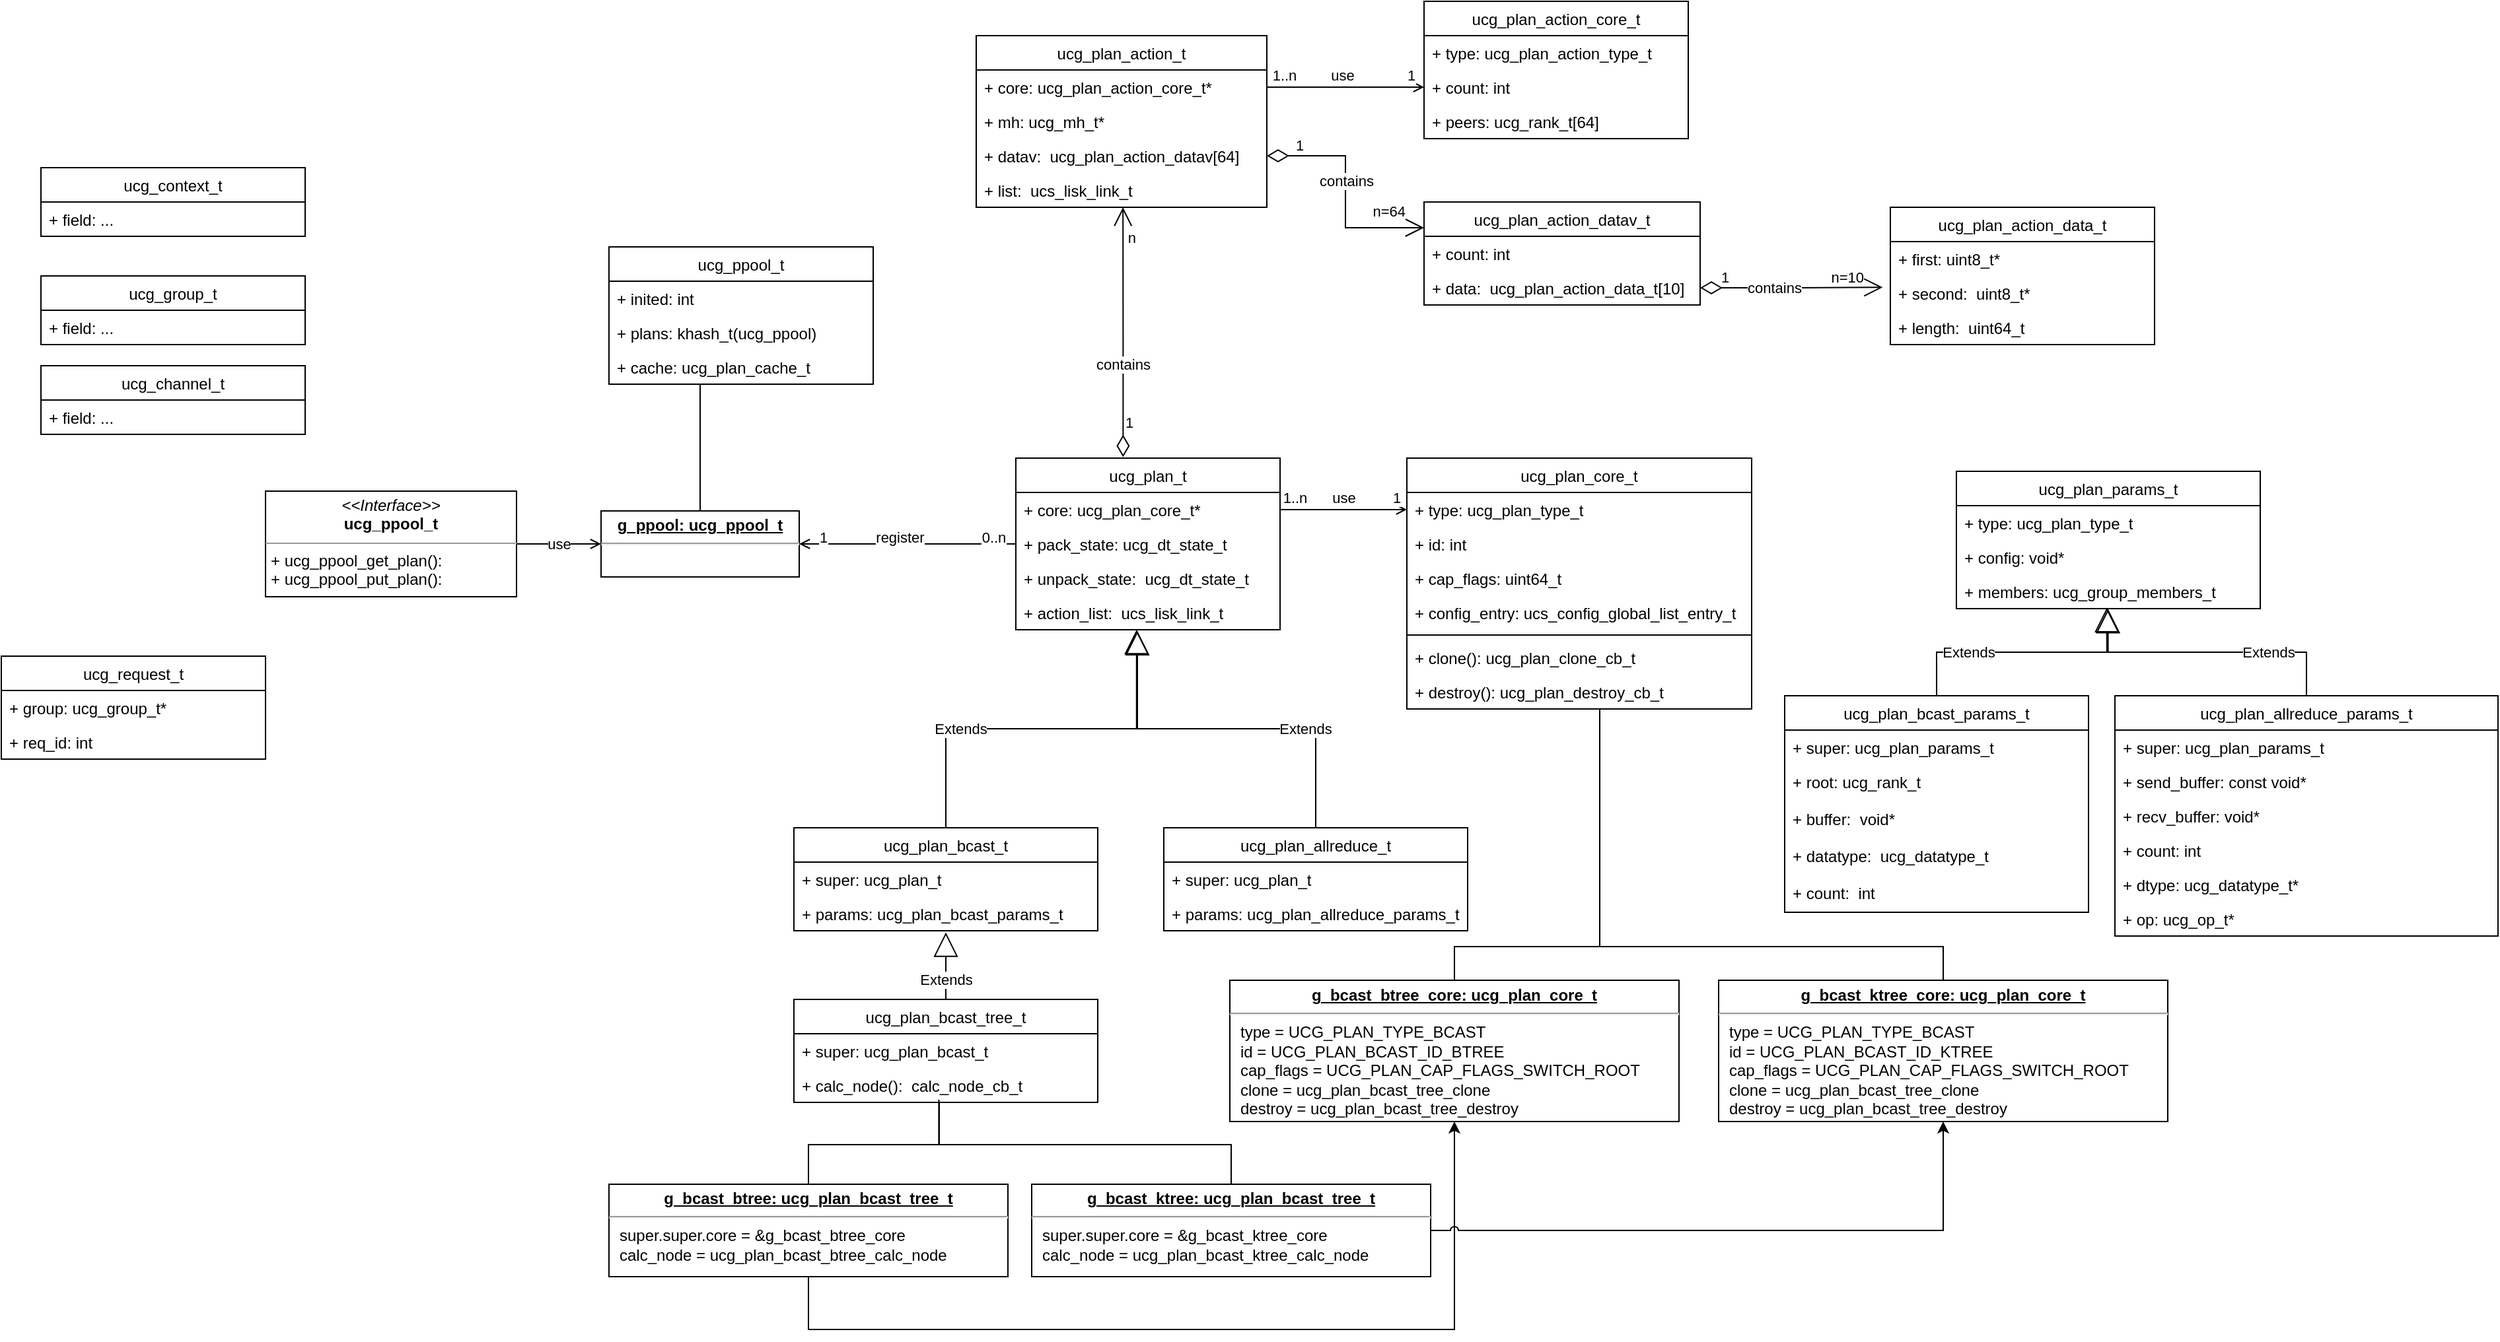 <mxfile version="12.2.4" pages="1"><diagram id="C5RBs43oDa-KdzZeNtuy" name="UML Class"><mxGraphModel dx="1931" dy="765" grid="1" gridSize="10" guides="1" tooltips="1" connect="1" arrows="1" fold="1" page="1" pageScale="1" pageWidth="827" pageHeight="1169" math="0" shadow="0"><root><mxCell id="WIyWlLk6GJQsqaUBKTNV-0"/><mxCell id="WIyWlLk6GJQsqaUBKTNV-1" parent="WIyWlLk6GJQsqaUBKTNV-0"/><mxCell id="Vwk1Hd8nWkQz0ejxgRe8-0" value="ucg_plan_action_core_t" style="swimlane;fontStyle=0;childLayout=stackLayout;horizontal=1;startSize=26;fillColor=none;horizontalStack=0;resizeParent=1;resizeParentMax=0;resizeLast=0;collapsible=1;marginBottom=0;" parent="WIyWlLk6GJQsqaUBKTNV-1" vertex="1"><mxGeometry x="427" y="14" width="200" height="104" as="geometry"/></mxCell><mxCell id="Vwk1Hd8nWkQz0ejxgRe8-1" value="+ type: ucg_plan_action_type_t" style="text;strokeColor=none;fillColor=none;align=left;verticalAlign=top;spacingLeft=4;spacingRight=4;overflow=hidden;rotatable=0;points=[[0,0.5],[1,0.5]];portConstraint=eastwest;" parent="Vwk1Hd8nWkQz0ejxgRe8-0" vertex="1"><mxGeometry y="26" width="200" height="26" as="geometry"/></mxCell><mxCell id="Vwk1Hd8nWkQz0ejxgRe8-2" value="+ count: int" style="text;strokeColor=none;fillColor=none;align=left;verticalAlign=top;spacingLeft=4;spacingRight=4;overflow=hidden;rotatable=0;points=[[0,0.5],[1,0.5]];portConstraint=eastwest;" parent="Vwk1Hd8nWkQz0ejxgRe8-0" vertex="1"><mxGeometry y="52" width="200" height="26" as="geometry"/></mxCell><mxCell id="Vwk1Hd8nWkQz0ejxgRe8-112" value="+ peers: ucg_rank_t[64]" style="text;strokeColor=none;fillColor=none;align=left;verticalAlign=top;spacingLeft=4;spacingRight=4;overflow=hidden;rotatable=0;points=[[0,0.5],[1,0.5]];portConstraint=eastwest;" parent="Vwk1Hd8nWkQz0ejxgRe8-0" vertex="1"><mxGeometry y="78" width="200" height="26" as="geometry"/></mxCell><mxCell id="Vwk1Hd8nWkQz0ejxgRe8-4" value="ucg_plan_action_t" style="swimlane;fontStyle=0;childLayout=stackLayout;horizontal=1;startSize=26;fillColor=none;horizontalStack=0;resizeParent=1;resizeParentMax=0;resizeLast=0;collapsible=1;marginBottom=0;" parent="WIyWlLk6GJQsqaUBKTNV-1" vertex="1"><mxGeometry x="88" y="40" width="220" height="130" as="geometry"><mxRectangle x="80" y="806" width="120" height="26" as="alternateBounds"/></mxGeometry></mxCell><mxCell id="Vwk1Hd8nWkQz0ejxgRe8-5" value="+ core: ucg_plan_action_core_t*" style="text;strokeColor=none;fillColor=none;align=left;verticalAlign=top;spacingLeft=4;spacingRight=4;overflow=hidden;rotatable=0;points=[[0,0.5],[1,0.5]];portConstraint=eastwest;" parent="Vwk1Hd8nWkQz0ejxgRe8-4" vertex="1"><mxGeometry y="26" width="220" height="26" as="geometry"/></mxCell><mxCell id="Vwk1Hd8nWkQz0ejxgRe8-6" value="+ mh: ucg_mh_t*" style="text;strokeColor=none;fillColor=none;align=left;verticalAlign=top;spacingLeft=4;spacingRight=4;overflow=hidden;rotatable=0;points=[[0,0.5],[1,0.5]];portConstraint=eastwest;" parent="Vwk1Hd8nWkQz0ejxgRe8-4" vertex="1"><mxGeometry y="52" width="220" height="26" as="geometry"/></mxCell><object label="+ datav:  ucg_plan_action_datav[64]" ucg_plan_action_datav="1234" id="Vwk1Hd8nWkQz0ejxgRe8-16"><mxCell style="text;strokeColor=none;fillColor=none;align=left;verticalAlign=top;spacingLeft=4;spacingRight=4;overflow=hidden;rotatable=0;points=[[0,0.5],[1,0.5]];portConstraint=eastwest;" parent="Vwk1Hd8nWkQz0ejxgRe8-4" vertex="1"><mxGeometry y="78" width="220" height="26" as="geometry"/></mxCell></object><mxCell id="Vwk1Hd8nWkQz0ejxgRe8-17" value="+ list:  ucs_lisk_link_t" style="text;strokeColor=none;fillColor=none;align=left;verticalAlign=top;spacingLeft=4;spacingRight=4;overflow=hidden;rotatable=0;points=[[0,0.5],[1,0.5]];portConstraint=eastwest;" parent="Vwk1Hd8nWkQz0ejxgRe8-4" vertex="1"><mxGeometry y="104" width="220" height="26" as="geometry"/></mxCell><mxCell id="Vwk1Hd8nWkQz0ejxgRe8-192" value="" style="edgeStyle=orthogonalEdgeStyle;rounded=0;jumpStyle=arc;orthogonalLoop=1;jettySize=auto;html=1;endArrow=open;endFill=0;strokeColor=#000000;" parent="WIyWlLk6GJQsqaUBKTNV-1" source="Vwk1Hd8nWkQz0ejxgRe8-18" target="Vwk1Hd8nWkQz0ejxgRe8-191" edge="1"><mxGeometry relative="1" as="geometry"/></mxCell><mxCell id="Vwk1Hd8nWkQz0ejxgRe8-193" value="0..n" style="edgeLabel;html=1;align=center;verticalAlign=middle;resizable=0;points=[];" parent="Vwk1Hd8nWkQz0ejxgRe8-192" vertex="1" connectable="0"><mxGeometry x="-0.737" y="2" relative="1" as="geometry"><mxPoint x="4.5" y="-7" as="offset"/></mxGeometry></mxCell><mxCell id="Vwk1Hd8nWkQz0ejxgRe8-194" value="register" style="edgeLabel;align=center;verticalAlign=middle;resizable=0;points=[];html=1;" parent="Vwk1Hd8nWkQz0ejxgRe8-192" vertex="1" connectable="0"><mxGeometry x="0.171" relative="1" as="geometry"><mxPoint x="8" y="-5" as="offset"/></mxGeometry></mxCell><mxCell id="Vwk1Hd8nWkQz0ejxgRe8-195" value="1" style="edgeLabel;html=1;align=center;verticalAlign=middle;resizable=0;points=[];" parent="Vwk1Hd8nWkQz0ejxgRe8-192" vertex="1" connectable="0"><mxGeometry x="0.786" relative="1" as="geometry"><mxPoint y="-5" as="offset"/></mxGeometry></mxCell><mxCell id="Vwk1Hd8nWkQz0ejxgRe8-18" value="ucg_plan_t" style="swimlane;fontStyle=0;childLayout=stackLayout;horizontal=1;startSize=26;fillColor=none;horizontalStack=0;resizeParent=1;resizeParentMax=0;resizeLast=0;collapsible=1;marginBottom=0;" parent="WIyWlLk6GJQsqaUBKTNV-1" vertex="1"><mxGeometry x="118" y="360" width="200" height="130" as="geometry"><mxRectangle x="118" y="360" width="80" height="26" as="alternateBounds"/></mxGeometry></mxCell><mxCell id="Vwk1Hd8nWkQz0ejxgRe8-19" value="+ core: ucg_plan_core_t*" style="text;strokeColor=none;fillColor=none;align=left;verticalAlign=top;spacingLeft=4;spacingRight=4;overflow=hidden;rotatable=0;points=[[0,0.5],[1,0.5]];portConstraint=eastwest;" parent="Vwk1Hd8nWkQz0ejxgRe8-18" vertex="1"><mxGeometry y="26" width="200" height="26" as="geometry"/></mxCell><mxCell id="Vwk1Hd8nWkQz0ejxgRe8-20" value="+ pack_state: ucg_dt_state_t" style="text;strokeColor=none;fillColor=none;align=left;verticalAlign=top;spacingLeft=4;spacingRight=4;overflow=hidden;rotatable=0;points=[[0,0.5],[1,0.5]];portConstraint=eastwest;" parent="Vwk1Hd8nWkQz0ejxgRe8-18" vertex="1"><mxGeometry y="52" width="200" height="26" as="geometry"/></mxCell><mxCell id="Vwk1Hd8nWkQz0ejxgRe8-21" value="+ unpack_state:  ucg_dt_state_t" style="text;strokeColor=none;fillColor=none;align=left;verticalAlign=top;spacingLeft=4;spacingRight=4;overflow=hidden;rotatable=0;points=[[0,0.5],[1,0.5]];portConstraint=eastwest;" parent="Vwk1Hd8nWkQz0ejxgRe8-18" vertex="1"><mxGeometry y="78" width="200" height="26" as="geometry"/></mxCell><mxCell id="Vwk1Hd8nWkQz0ejxgRe8-22" value="+ action_list:  ucs_lisk_link_t" style="text;strokeColor=none;fillColor=none;align=left;verticalAlign=top;spacingLeft=4;spacingRight=4;overflow=hidden;rotatable=0;points=[[0,0.5],[1,0.5]];portConstraint=eastwest;" parent="Vwk1Hd8nWkQz0ejxgRe8-18" vertex="1"><mxGeometry y="104" width="200" height="26" as="geometry"/></mxCell><mxCell id="Vwk1Hd8nWkQz0ejxgRe8-37" value="ucg_plan_bcast_t" style="swimlane;fontStyle=0;childLayout=stackLayout;horizontal=1;startSize=26;fillColor=none;horizontalStack=0;resizeParent=1;resizeParentMax=0;resizeLast=0;collapsible=1;marginBottom=0;" parent="WIyWlLk6GJQsqaUBKTNV-1" vertex="1"><mxGeometry x="-50" y="640" width="230" height="78" as="geometry"/></mxCell><mxCell id="Vwk1Hd8nWkQz0ejxgRe8-38" value="+ super: ucg_plan_t" style="text;strokeColor=none;fillColor=none;align=left;verticalAlign=top;spacingLeft=4;spacingRight=4;overflow=hidden;rotatable=0;points=[[0,0.5],[1,0.5]];portConstraint=eastwest;" parent="Vwk1Hd8nWkQz0ejxgRe8-37" vertex="1"><mxGeometry y="26" width="230" height="26" as="geometry"/></mxCell><mxCell id="Vwk1Hd8nWkQz0ejxgRe8-39" value="+ params: ucg_plan_bcast_params_t" style="text;strokeColor=none;fillColor=none;align=left;verticalAlign=top;spacingLeft=4;spacingRight=4;overflow=hidden;rotatable=0;points=[[0,0.5],[1,0.5]];portConstraint=eastwest;" parent="Vwk1Hd8nWkQz0ejxgRe8-37" vertex="1"><mxGeometry y="52" width="230" height="26" as="geometry"/></mxCell><mxCell id="Vwk1Hd8nWkQz0ejxgRe8-42" value="ucg_plan_allreduce_t" style="swimlane;fontStyle=0;childLayout=stackLayout;horizontal=1;startSize=26;fillColor=none;horizontalStack=0;resizeParent=1;resizeParentMax=0;resizeLast=0;collapsible=1;marginBottom=0;" parent="WIyWlLk6GJQsqaUBKTNV-1" vertex="1"><mxGeometry x="230" y="640" width="230" height="78" as="geometry"><mxRectangle x="384" y="212" width="140" height="26" as="alternateBounds"/></mxGeometry></mxCell><mxCell id="Vwk1Hd8nWkQz0ejxgRe8-43" value="+ super: ucg_plan_t" style="text;strokeColor=none;fillColor=none;align=left;verticalAlign=top;spacingLeft=4;spacingRight=4;overflow=hidden;rotatable=0;points=[[0,0.5],[1,0.5]];portConstraint=eastwest;" parent="Vwk1Hd8nWkQz0ejxgRe8-42" vertex="1"><mxGeometry y="26" width="230" height="26" as="geometry"/></mxCell><mxCell id="Vwk1Hd8nWkQz0ejxgRe8-44" value="+ params: ucg_plan_allreduce_params_t" style="text;strokeColor=none;fillColor=none;align=left;verticalAlign=top;spacingLeft=4;spacingRight=4;overflow=hidden;rotatable=0;points=[[0,0.5],[1,0.5]];portConstraint=eastwest;" parent="Vwk1Hd8nWkQz0ejxgRe8-42" vertex="1"><mxGeometry y="52" width="230" height="26" as="geometry"/></mxCell><mxCell id="Vwk1Hd8nWkQz0ejxgRe8-47" value="ucg_plan_bcast_tree_t" style="swimlane;fontStyle=0;childLayout=stackLayout;horizontal=1;startSize=26;fillColor=none;horizontalStack=0;resizeParent=1;resizeParentMax=0;resizeLast=0;collapsible=1;marginBottom=0;" parent="WIyWlLk6GJQsqaUBKTNV-1" vertex="1"><mxGeometry x="-50" y="770" width="230" height="78" as="geometry"/></mxCell><mxCell id="Vwk1Hd8nWkQz0ejxgRe8-48" value="+ super: ucg_plan_bcast_t" style="text;strokeColor=none;fillColor=none;align=left;verticalAlign=top;spacingLeft=4;spacingRight=4;overflow=hidden;rotatable=0;points=[[0,0.5],[1,0.5]];portConstraint=eastwest;" parent="Vwk1Hd8nWkQz0ejxgRe8-47" vertex="1"><mxGeometry y="26" width="230" height="26" as="geometry"/></mxCell><mxCell id="Vwk1Hd8nWkQz0ejxgRe8-49" value="+ calc_node():  calc_node_cb_t" style="text;strokeColor=none;fillColor=none;align=left;verticalAlign=top;spacingLeft=4;spacingRight=4;overflow=hidden;rotatable=0;points=[[0,0.5],[1,0.5]];portConstraint=eastwest;" parent="Vwk1Hd8nWkQz0ejxgRe8-47" vertex="1"><mxGeometry y="52" width="230" height="26" as="geometry"/></mxCell><mxCell id="Vwk1Hd8nWkQz0ejxgRe8-50" value="ucg_plan_bcast_params_t" style="swimlane;fontStyle=0;childLayout=stackLayout;horizontal=1;startSize=26;fillColor=none;horizontalStack=0;resizeParent=1;resizeParentMax=0;resizeLast=0;collapsible=1;marginBottom=0;" parent="WIyWlLk6GJQsqaUBKTNV-1" vertex="1"><mxGeometry x="700" y="540" width="230" height="164" as="geometry"/></mxCell><mxCell id="Vwk1Hd8nWkQz0ejxgRe8-51" value="+ super: ucg_plan_params_t" style="text;strokeColor=none;fillColor=none;align=left;verticalAlign=top;spacingLeft=4;spacingRight=4;overflow=hidden;rotatable=0;points=[[0,0.5],[1,0.5]];portConstraint=eastwest;" parent="Vwk1Hd8nWkQz0ejxgRe8-50" vertex="1"><mxGeometry y="26" width="230" height="26" as="geometry"/></mxCell><mxCell id="Vwk1Hd8nWkQz0ejxgRe8-179" value="+ root: ucg_rank_t  " style="text;strokeColor=none;fillColor=none;align=left;verticalAlign=top;spacingLeft=4;spacingRight=4;overflow=hidden;rotatable=0;points=[[0,0.5],[1,0.5]];portConstraint=eastwest;" parent="Vwk1Hd8nWkQz0ejxgRe8-50" vertex="1"><mxGeometry y="52" width="230" height="28" as="geometry"/></mxCell><mxCell id="Vwk1Hd8nWkQz0ejxgRe8-180" value="+ buffer:  void*" style="text;strokeColor=none;fillColor=none;align=left;verticalAlign=top;spacingLeft=4;spacingRight=4;overflow=hidden;rotatable=0;points=[[0,0.5],[1,0.5]];portConstraint=eastwest;" parent="Vwk1Hd8nWkQz0ejxgRe8-50" vertex="1"><mxGeometry y="80" width="230" height="28" as="geometry"/></mxCell><mxCell id="Vwk1Hd8nWkQz0ejxgRe8-52" value="+ datatype:  ucg_datatype_t" style="text;strokeColor=none;fillColor=none;align=left;verticalAlign=top;spacingLeft=4;spacingRight=4;overflow=hidden;rotatable=0;points=[[0,0.5],[1,0.5]];portConstraint=eastwest;" parent="Vwk1Hd8nWkQz0ejxgRe8-50" vertex="1"><mxGeometry y="108" width="230" height="28" as="geometry"/></mxCell><mxCell id="Vwk1Hd8nWkQz0ejxgRe8-181" value="+ count:  int" style="text;strokeColor=none;fillColor=none;align=left;verticalAlign=top;spacingLeft=4;spacingRight=4;overflow=hidden;rotatable=0;points=[[0,0.5],[1,0.5]];portConstraint=eastwest;" parent="Vwk1Hd8nWkQz0ejxgRe8-50" vertex="1"><mxGeometry y="136" width="230" height="28" as="geometry"/></mxCell><mxCell id="Vwk1Hd8nWkQz0ejxgRe8-54" value="ucg_plan_allreduce_params_t" style="swimlane;fontStyle=0;childLayout=stackLayout;horizontal=1;startSize=26;fillColor=none;horizontalStack=0;resizeParent=1;resizeParentMax=0;resizeLast=0;collapsible=1;marginBottom=0;" parent="WIyWlLk6GJQsqaUBKTNV-1" vertex="1"><mxGeometry x="950" y="540" width="290" height="182" as="geometry"/></mxCell><mxCell id="Vwk1Hd8nWkQz0ejxgRe8-55" value="+ super: ucg_plan_params_t" style="text;strokeColor=none;fillColor=none;align=left;verticalAlign=top;spacingLeft=4;spacingRight=4;overflow=hidden;rotatable=0;points=[[0,0.5],[1,0.5]];portConstraint=eastwest;" parent="Vwk1Hd8nWkQz0ejxgRe8-54" vertex="1"><mxGeometry y="26" width="290" height="26" as="geometry"/></mxCell><mxCell id="Vwk1Hd8nWkQz0ejxgRe8-56" value="+ send_buffer: const void*" style="text;strokeColor=none;fillColor=none;align=left;verticalAlign=top;spacingLeft=4;spacingRight=4;overflow=hidden;rotatable=0;points=[[0,0.5],[1,0.5]];portConstraint=eastwest;" parent="Vwk1Hd8nWkQz0ejxgRe8-54" vertex="1"><mxGeometry y="52" width="290" height="26" as="geometry"/></mxCell><mxCell id="Vwk1Hd8nWkQz0ejxgRe8-182" value="+ recv_buffer: void*" style="text;strokeColor=none;fillColor=none;align=left;verticalAlign=top;spacingLeft=4;spacingRight=4;overflow=hidden;rotatable=0;points=[[0,0.5],[1,0.5]];portConstraint=eastwest;" parent="Vwk1Hd8nWkQz0ejxgRe8-54" vertex="1"><mxGeometry y="78" width="290" height="26" as="geometry"/></mxCell><mxCell id="Vwk1Hd8nWkQz0ejxgRe8-183" value="+ count: int" style="text;strokeColor=none;fillColor=none;align=left;verticalAlign=top;spacingLeft=4;spacingRight=4;overflow=hidden;rotatable=0;points=[[0,0.5],[1,0.5]];portConstraint=eastwest;" parent="Vwk1Hd8nWkQz0ejxgRe8-54" vertex="1"><mxGeometry y="104" width="290" height="26" as="geometry"/></mxCell><mxCell id="Vwk1Hd8nWkQz0ejxgRe8-184" value="+ dtype: ucg_datatype_t*" style="text;strokeColor=none;fillColor=none;align=left;verticalAlign=top;spacingLeft=4;spacingRight=4;overflow=hidden;rotatable=0;points=[[0,0.5],[1,0.5]];portConstraint=eastwest;" parent="Vwk1Hd8nWkQz0ejxgRe8-54" vertex="1"><mxGeometry y="130" width="290" height="26" as="geometry"/></mxCell><mxCell id="Vwk1Hd8nWkQz0ejxgRe8-185" value="+ op: ucg_op_t*" style="text;strokeColor=none;fillColor=none;align=left;verticalAlign=top;spacingLeft=4;spacingRight=4;overflow=hidden;rotatable=0;points=[[0,0.5],[1,0.5]];portConstraint=eastwest;" parent="Vwk1Hd8nWkQz0ejxgRe8-54" vertex="1"><mxGeometry y="156" width="290" height="26" as="geometry"/></mxCell><mxCell id="Vwk1Hd8nWkQz0ejxgRe8-57" value="ucg_plan_params_t" style="swimlane;fontStyle=0;childLayout=stackLayout;horizontal=1;startSize=26;fillColor=none;horizontalStack=0;resizeParent=1;resizeParentMax=0;resizeLast=0;collapsible=1;marginBottom=0;" parent="WIyWlLk6GJQsqaUBKTNV-1" vertex="1"><mxGeometry x="830" y="370" width="230" height="104" as="geometry"><mxRectangle x="840" y="470" width="140" height="26" as="alternateBounds"/></mxGeometry></mxCell><mxCell id="Vwk1Hd8nWkQz0ejxgRe8-58" value="+ type: ucg_plan_type_t" style="text;strokeColor=none;fillColor=none;align=left;verticalAlign=top;spacingLeft=4;spacingRight=4;overflow=hidden;rotatable=0;points=[[0,0.5],[1,0.5]];portConstraint=eastwest;" parent="Vwk1Hd8nWkQz0ejxgRe8-57" vertex="1"><mxGeometry y="26" width="230" height="26" as="geometry"/></mxCell><mxCell id="Vwk1Hd8nWkQz0ejxgRe8-59" value="+ config: void*" style="text;strokeColor=none;fillColor=none;align=left;verticalAlign=top;spacingLeft=4;spacingRight=4;overflow=hidden;rotatable=0;points=[[0,0.5],[1,0.5]];portConstraint=eastwest;" parent="Vwk1Hd8nWkQz0ejxgRe8-57" vertex="1"><mxGeometry y="52" width="230" height="26" as="geometry"/></mxCell><mxCell id="Vwk1Hd8nWkQz0ejxgRe8-60" value="+ members: ucg_group_members_t" style="text;strokeColor=none;fillColor=none;align=left;verticalAlign=top;spacingLeft=4;spacingRight=4;overflow=hidden;rotatable=0;points=[[0,0.5],[1,0.5]];portConstraint=eastwest;" parent="Vwk1Hd8nWkQz0ejxgRe8-57" vertex="1"><mxGeometry y="78" width="230" height="26" as="geometry"/></mxCell><mxCell id="Vwk1Hd8nWkQz0ejxgRe8-72" value="ucg_plan_core_t" style="swimlane;fontStyle=0;align=center;verticalAlign=top;childLayout=stackLayout;horizontal=1;startSize=26;horizontalStack=0;resizeParent=1;resizeParentMax=0;resizeLast=0;collapsible=1;marginBottom=0;" parent="WIyWlLk6GJQsqaUBKTNV-1" vertex="1"><mxGeometry x="414" y="360" width="261" height="190" as="geometry"/></mxCell><mxCell id="Vwk1Hd8nWkQz0ejxgRe8-73" value="+ type: ucg_plan_type_t " style="text;strokeColor=none;fillColor=none;align=left;verticalAlign=top;spacingLeft=4;spacingRight=4;overflow=hidden;rotatable=0;points=[[0,0.5],[1,0.5]];portConstraint=eastwest;" parent="Vwk1Hd8nWkQz0ejxgRe8-72" vertex="1"><mxGeometry y="26" width="261" height="26" as="geometry"/></mxCell><mxCell id="Vwk1Hd8nWkQz0ejxgRe8-79" value="+ id: int" style="text;strokeColor=none;fillColor=none;align=left;verticalAlign=top;spacingLeft=4;spacingRight=4;overflow=hidden;rotatable=0;points=[[0,0.5],[1,0.5]];portConstraint=eastwest;" parent="Vwk1Hd8nWkQz0ejxgRe8-72" vertex="1"><mxGeometry y="52" width="261" height="26" as="geometry"/></mxCell><mxCell id="Vwk1Hd8nWkQz0ejxgRe8-80" value="+ cap_flags: uint64_t" style="text;strokeColor=none;fillColor=none;align=left;verticalAlign=top;spacingLeft=4;spacingRight=4;overflow=hidden;rotatable=0;points=[[0,0.5],[1,0.5]];portConstraint=eastwest;" parent="Vwk1Hd8nWkQz0ejxgRe8-72" vertex="1"><mxGeometry y="78" width="261" height="26" as="geometry"/></mxCell><mxCell id="Vwk1Hd8nWkQz0ejxgRe8-121" value="+ config_entry: ucs_config_global_list_entry_t" style="text;strokeColor=none;fillColor=none;align=left;verticalAlign=top;spacingLeft=4;spacingRight=4;overflow=hidden;rotatable=0;points=[[0,0.5],[1,0.5]];portConstraint=eastwest;" parent="Vwk1Hd8nWkQz0ejxgRe8-72" vertex="1"><mxGeometry y="104" width="261" height="26" as="geometry"/></mxCell><mxCell id="Vwk1Hd8nWkQz0ejxgRe8-74" value="" style="line;strokeWidth=1;fillColor=none;align=left;verticalAlign=middle;spacingTop=-1;spacingLeft=3;spacingRight=3;rotatable=0;labelPosition=right;points=[];portConstraint=eastwest;" parent="Vwk1Hd8nWkQz0ejxgRe8-72" vertex="1"><mxGeometry y="130" width="261" height="8" as="geometry"/></mxCell><mxCell id="Vwk1Hd8nWkQz0ejxgRe8-75" value="+ clone(): ucg_plan_clone_cb_t " style="text;strokeColor=none;fillColor=none;align=left;verticalAlign=top;spacingLeft=4;spacingRight=4;overflow=hidden;rotatable=0;points=[[0,0.5],[1,0.5]];portConstraint=eastwest;" parent="Vwk1Hd8nWkQz0ejxgRe8-72" vertex="1"><mxGeometry y="138" width="261" height="26" as="geometry"/></mxCell><mxCell id="Vwk1Hd8nWkQz0ejxgRe8-76" value="+ destroy(): ucg_plan_destroy_cb_t " style="text;strokeColor=none;fillColor=none;align=left;verticalAlign=top;spacingLeft=4;spacingRight=4;overflow=hidden;rotatable=0;points=[[0,0.5],[1,0.5]];portConstraint=eastwest;" parent="Vwk1Hd8nWkQz0ejxgRe8-72" vertex="1"><mxGeometry y="164" width="261" height="26" as="geometry"/></mxCell><mxCell id="0" style="edgeStyle=orthogonalEdgeStyle;rounded=0;orthogonalLoop=1;jettySize=auto;html=1;entryX=0.5;entryY=1;entryDx=0;entryDy=0;jumpStyle=gap;" edge="1" parent="WIyWlLk6GJQsqaUBKTNV-1" source="Vwk1Hd8nWkQz0ejxgRe8-87" target="Vwk1Hd8nWkQz0ejxgRe8-117"><mxGeometry relative="1" as="geometry"><Array as="points"><mxPoint x="-39" y="1020"/><mxPoint x="450" y="1020"/></Array></mxGeometry></mxCell><mxCell id="Vwk1Hd8nWkQz0ejxgRe8-87" value="&lt;p style=&quot;margin: 0px ; margin-top: 4px ; text-align: center ; text-decoration: underline&quot;&gt;&lt;b&gt;g_bcast_btree: ucg_plan_bcast_tree_t&lt;/b&gt;&lt;/p&gt;&lt;hr&gt;&lt;p style=&quot;margin: 0px ; margin-left: 8px&quot;&gt;super.super.core = &amp;amp;g_bcast_btree_core&lt;/p&gt;&lt;p style=&quot;margin: 0px ; margin-left: 8px&quot;&gt;calc_node = ucg_plan_bcast_btree_calc_node&lt;/p&gt;" style="verticalAlign=top;align=left;overflow=fill;fontSize=12;fontFamily=Helvetica;html=1;" parent="WIyWlLk6GJQsqaUBKTNV-1" vertex="1"><mxGeometry x="-190" y="910" width="302" height="70" as="geometry"/></mxCell><mxCell id="1" style="edgeStyle=orthogonalEdgeStyle;rounded=0;orthogonalLoop=1;jettySize=auto;html=1;entryX=0.5;entryY=1;entryDx=0;entryDy=0;jumpStyle=arc;" edge="1" parent="WIyWlLk6GJQsqaUBKTNV-1" source="Vwk1Hd8nWkQz0ejxgRe8-88" target="Vwk1Hd8nWkQz0ejxgRe8-132"><mxGeometry relative="1" as="geometry"/></mxCell><mxCell id="Vwk1Hd8nWkQz0ejxgRe8-88" value="&lt;p style=&quot;margin: 0px ; margin-top: 4px ; text-align: center ; text-decoration: underline&quot;&gt;&lt;b&gt;g_bcast_ktree: ucg_plan_bcast_tree_t&lt;/b&gt;&lt;/p&gt;&lt;hr&gt;&lt;p style=&quot;margin: 0px ; margin-left: 8px&quot;&gt;super.super.core = &amp;amp;g_bcast_ktree_core&lt;br&gt;&lt;/p&gt;&lt;p style=&quot;margin: 0px ; margin-left: 8px&quot;&gt;calc_node = ucg_plan_bcast_ktree_calc_node&lt;/p&gt;" style="verticalAlign=top;align=left;overflow=fill;fontSize=12;fontFamily=Helvetica;html=1;" parent="WIyWlLk6GJQsqaUBKTNV-1" vertex="1"><mxGeometry x="130" y="910" width="302" height="70" as="geometry"/></mxCell><mxCell id="Vwk1Hd8nWkQz0ejxgRe8-99" value="ucg_plan_action_datav_t" style="swimlane;fontStyle=0;childLayout=stackLayout;horizontal=1;startSize=26;fillColor=none;horizontalStack=0;resizeParent=1;resizeParentMax=0;resizeLast=0;collapsible=1;marginBottom=0;" parent="WIyWlLk6GJQsqaUBKTNV-1" vertex="1"><mxGeometry x="427" y="166" width="209" height="78" as="geometry"><mxRectangle x="71" y="1060" width="160" height="26" as="alternateBounds"/></mxGeometry></mxCell><mxCell id="Vwk1Hd8nWkQz0ejxgRe8-100" value="+ count: int" style="text;strokeColor=none;fillColor=none;align=left;verticalAlign=top;spacingLeft=4;spacingRight=4;overflow=hidden;rotatable=0;points=[[0,0.5],[1,0.5]];portConstraint=eastwest;" parent="Vwk1Hd8nWkQz0ejxgRe8-99" vertex="1"><mxGeometry y="26" width="209" height="26" as="geometry"/></mxCell><mxCell id="Vwk1Hd8nWkQz0ejxgRe8-101" value="+ data:  ucg_plan_action_data_t[10]" style="text;strokeColor=none;fillColor=none;align=left;verticalAlign=top;spacingLeft=4;spacingRight=4;overflow=hidden;rotatable=0;points=[[0,0.5],[1,0.5]];portConstraint=eastwest;" parent="Vwk1Hd8nWkQz0ejxgRe8-99" vertex="1"><mxGeometry y="52" width="209" height="26" as="geometry"/></mxCell><mxCell id="Vwk1Hd8nWkQz0ejxgRe8-102" value="ucg_plan_action_data_t" style="swimlane;fontStyle=0;childLayout=stackLayout;horizontal=1;startSize=26;fillColor=none;horizontalStack=0;resizeParent=1;resizeParentMax=0;resizeLast=0;collapsible=1;marginBottom=0;" parent="WIyWlLk6GJQsqaUBKTNV-1" vertex="1"><mxGeometry x="780" y="170" width="200" height="104" as="geometry"/></mxCell><mxCell id="Vwk1Hd8nWkQz0ejxgRe8-103" value="+ first: uint8_t*" style="text;strokeColor=none;fillColor=none;align=left;verticalAlign=top;spacingLeft=4;spacingRight=4;overflow=hidden;rotatable=0;points=[[0,0.5],[1,0.5]];portConstraint=eastwest;" parent="Vwk1Hd8nWkQz0ejxgRe8-102" vertex="1"><mxGeometry y="26" width="200" height="26" as="geometry"/></mxCell><mxCell id="Vwk1Hd8nWkQz0ejxgRe8-104" value="+ second:  uint8_t*" style="text;strokeColor=none;fillColor=none;align=left;verticalAlign=top;spacingLeft=4;spacingRight=4;overflow=hidden;rotatable=0;points=[[0,0.5],[1,0.5]];portConstraint=eastwest;" parent="Vwk1Hd8nWkQz0ejxgRe8-102" vertex="1"><mxGeometry y="52" width="200" height="26" as="geometry"/></mxCell><mxCell id="Vwk1Hd8nWkQz0ejxgRe8-105" value="+ length:  uint64_t" style="text;strokeColor=none;fillColor=none;align=left;verticalAlign=top;spacingLeft=4;spacingRight=4;overflow=hidden;rotatable=0;points=[[0,0.5],[1,0.5]];portConstraint=eastwest;" parent="Vwk1Hd8nWkQz0ejxgRe8-102" vertex="1"><mxGeometry y="78" width="200" height="26" as="geometry"/></mxCell><mxCell id="Vwk1Hd8nWkQz0ejxgRe8-113" value="ucg_context_t" style="swimlane;fontStyle=0;childLayout=stackLayout;horizontal=1;startSize=26;fillColor=none;horizontalStack=0;resizeParent=1;resizeParentMax=0;resizeLast=0;collapsible=1;marginBottom=0;" parent="WIyWlLk6GJQsqaUBKTNV-1" vertex="1"><mxGeometry x="-620" y="140" width="200" height="52" as="geometry"><mxRectangle x="71" y="1060" width="160" height="26" as="alternateBounds"/></mxGeometry></mxCell><mxCell id="Vwk1Hd8nWkQz0ejxgRe8-114" value="+ field: ..." style="text;strokeColor=none;fillColor=none;align=left;verticalAlign=top;spacingLeft=4;spacingRight=4;overflow=hidden;rotatable=0;points=[[0,0.5],[1,0.5]];portConstraint=eastwest;" parent="Vwk1Hd8nWkQz0ejxgRe8-113" vertex="1"><mxGeometry y="26" width="200" height="26" as="geometry"/></mxCell><mxCell id="Vwk1Hd8nWkQz0ejxgRe8-117" value="&lt;p style=&quot;margin: 0px ; margin-top: 4px ; text-align: center ; text-decoration: underline&quot;&gt;&lt;b&gt;g_bcast_btree_core: ucg_plan_core_t&lt;/b&gt;&lt;/p&gt;&lt;hr&gt;&lt;p style=&quot;margin: 0px ; margin-left: 8px&quot;&gt;type = UCG_PLAN_TYPE_BCAST&lt;/p&gt;&lt;p style=&quot;margin: 0px ; margin-left: 8px&quot;&gt;id = UCG_PLAN_BCAST_ID_BTREE&lt;/p&gt;&lt;p style=&quot;margin: 0px ; margin-left: 8px&quot;&gt;cap_flags = UCG_PLAN_CAP_FLAGS_SWITCH_ROOT&lt;/p&gt;&lt;p style=&quot;margin: 0px ; margin-left: 8px&quot;&gt;clone = ucg_plan_bcast_tree_clone&lt;/p&gt;&lt;p style=&quot;margin: 0px ; margin-left: 8px&quot;&gt;destroy = ucg_plan_bcast_tree_destroy&lt;/p&gt;" style="verticalAlign=top;align=left;overflow=fill;fontSize=12;fontFamily=Helvetica;html=1;" parent="WIyWlLk6GJQsqaUBKTNV-1" vertex="1"><mxGeometry x="280" y="755.5" width="340" height="107" as="geometry"/></mxCell><mxCell id="Vwk1Hd8nWkQz0ejxgRe8-132" value="&lt;p style=&quot;margin: 0px ; margin-top: 4px ; text-align: center ; text-decoration: underline&quot;&gt;&lt;b&gt;g_bcast_ktree_core: ucg_plan_core_t&lt;/b&gt;&lt;/p&gt;&lt;hr&gt;&lt;p style=&quot;margin: 0px ; margin-left: 8px&quot;&gt;type = UCG_PLAN_TYPE_BCAST&lt;/p&gt;&lt;p style=&quot;margin: 0px ; margin-left: 8px&quot;&gt;id = UCG_PLAN_BCAST_ID_KTREE&lt;/p&gt;&lt;p style=&quot;margin: 0px ; margin-left: 8px&quot;&gt;cap_flags = UCG_PLAN_CAP_FLAGS_SWITCH_ROOT&lt;/p&gt;&lt;p style=&quot;margin: 0px ; margin-left: 8px&quot;&gt;clone = ucg_plan_bcast_tree_clone&lt;/p&gt;&lt;p style=&quot;margin: 0px ; margin-left: 8px&quot;&gt;destroy = ucg_plan_bcast_tree_destroy&lt;/p&gt;" style="verticalAlign=top;align=left;overflow=fill;fontSize=12;fontFamily=Helvetica;html=1;" parent="WIyWlLk6GJQsqaUBKTNV-1" vertex="1"><mxGeometry x="650" y="755.5" width="340" height="107" as="geometry"/></mxCell><mxCell id="Vwk1Hd8nWkQz0ejxgRe8-143" value="Extends" style="endArrow=block;endSize=16;endFill=0;html=1;exitX=0.5;exitY=0;exitDx=0;exitDy=0;rounded=0;entryX=0.46;entryY=1.032;entryDx=0;entryDy=0;entryPerimeter=0;edgeStyle=orthogonalEdgeStyle;" parent="WIyWlLk6GJQsqaUBKTNV-1" source="Vwk1Hd8nWkQz0ejxgRe8-37" target="Vwk1Hd8nWkQz0ejxgRe8-22" edge="1"><mxGeometry x="-0.42" width="160" relative="1" as="geometry"><mxPoint x="130.09" y="329.996" as="sourcePoint"/><mxPoint x="130" y="458.33" as="targetPoint"/><mxPoint as="offset"/></mxGeometry></mxCell><mxCell id="Vwk1Hd8nWkQz0ejxgRe8-144" value="Extends" style="endArrow=block;endSize=16;endFill=0;html=1;exitX=0.5;exitY=0;exitDx=0;exitDy=0;rounded=0;edgeStyle=orthogonalEdgeStyle;entryX=0.457;entryY=1;entryDx=0;entryDy=0;entryPerimeter=0;" parent="WIyWlLk6GJQsqaUBKTNV-1" source="Vwk1Hd8nWkQz0ejxgRe8-42" target="Vwk1Hd8nWkQz0ejxgRe8-22" edge="1"><mxGeometry x="-0.42" width="160" relative="1" as="geometry"><mxPoint x="155" y="580" as="sourcePoint"/><mxPoint x="230" y="490" as="targetPoint"/><mxPoint as="offset"/></mxGeometry></mxCell><mxCell id="Vwk1Hd8nWkQz0ejxgRe8-145" style="edgeStyle=orthogonalEdgeStyle;rounded=0;jumpStyle=arc;orthogonalLoop=1;jettySize=auto;html=1;exitX=1;exitY=0.5;exitDx=0;exitDy=0;entryX=0;entryY=0.5;entryDx=0;entryDy=0;endArrow=open;endFill=0;strokeColor=#000000;" parent="WIyWlLk6GJQsqaUBKTNV-1" source="Vwk1Hd8nWkQz0ejxgRe8-5" target="Vwk1Hd8nWkQz0ejxgRe8-2" edge="1"><mxGeometry relative="1" as="geometry"/></mxCell><mxCell id="Vwk1Hd8nWkQz0ejxgRe8-146" value="1..n" style="edgeLabel;html=1;align=center;verticalAlign=middle;resizable=0;points=[];" parent="Vwk1Hd8nWkQz0ejxgRe8-145" vertex="1" connectable="0"><mxGeometry x="-0.781" relative="1" as="geometry"><mxPoint y="-9" as="offset"/></mxGeometry></mxCell><mxCell id="Vwk1Hd8nWkQz0ejxgRe8-147" value="use" style="edgeLabel;html=1;align=center;verticalAlign=middle;resizable=0;points=[];" parent="Vwk1Hd8nWkQz0ejxgRe8-145" vertex="1" connectable="0"><mxGeometry x="-0.209" y="3" relative="1" as="geometry"><mxPoint x="9.5" y="-6" as="offset"/></mxGeometry></mxCell><mxCell id="Vwk1Hd8nWkQz0ejxgRe8-148" value="1" style="edgeLabel;html=1;align=center;verticalAlign=middle;resizable=0;points=[];" parent="Vwk1Hd8nWkQz0ejxgRe8-145" vertex="1" connectable="0"><mxGeometry x="0.826" y="1" relative="1" as="geometry"><mxPoint y="-8" as="offset"/></mxGeometry></mxCell><mxCell id="Vwk1Hd8nWkQz0ejxgRe8-149" value="contains" style="endArrow=open;html=1;endSize=12;startArrow=diamondThin;startSize=14;startFill=0;edgeStyle=orthogonalEdgeStyle;strokeColor=#000000;exitX=1;exitY=0.5;exitDx=0;exitDy=0;entryX=0;entryY=0.25;entryDx=0;entryDy=0;rounded=0;" parent="WIyWlLk6GJQsqaUBKTNV-1" source="Vwk1Hd8nWkQz0ejxgRe8-16" target="Vwk1Hd8nWkQz0ejxgRe8-99" edge="1"><mxGeometry x="-0.096" relative="1" as="geometry"><mxPoint x="320" y="250" as="sourcePoint"/><mxPoint x="480" y="250" as="targetPoint"/><mxPoint as="offset"/></mxGeometry></mxCell><mxCell id="Vwk1Hd8nWkQz0ejxgRe8-150" value="1" style="edgeLabel;resizable=0;html=1;align=left;verticalAlign=top;" parent="Vwk1Hd8nWkQz0ejxgRe8-149" connectable="0" vertex="1"><mxGeometry x="-1" relative="1" as="geometry"><mxPoint x="20" y="-21" as="offset"/></mxGeometry></mxCell><mxCell id="Vwk1Hd8nWkQz0ejxgRe8-151" value="n=64" style="edgeLabel;resizable=0;html=1;align=right;verticalAlign=top;" parent="Vwk1Hd8nWkQz0ejxgRe8-149" connectable="0" vertex="1"><mxGeometry x="1" relative="1" as="geometry"><mxPoint x="-13.17" y="-25.5" as="offset"/></mxGeometry></mxCell><mxCell id="Vwk1Hd8nWkQz0ejxgRe8-152" value="contains" style="endArrow=open;html=1;endSize=12;startArrow=diamondThin;startSize=14;startFill=0;edgeStyle=orthogonalEdgeStyle;strokeColor=#000000;exitX=1;exitY=0.5;exitDx=0;exitDy=0;entryX=-0.029;entryY=0.333;entryDx=0;entryDy=0;rounded=0;entryPerimeter=0;" parent="WIyWlLk6GJQsqaUBKTNV-1" source="Vwk1Hd8nWkQz0ejxgRe8-101" target="Vwk1Hd8nWkQz0ejxgRe8-104" edge="1"><mxGeometry x="-0.22" relative="1" as="geometry"><mxPoint x="450" y="270" as="sourcePoint"/><mxPoint x="663.5" y="305" as="targetPoint"/><mxPoint x="2" as="offset"/></mxGeometry></mxCell><mxCell id="Vwk1Hd8nWkQz0ejxgRe8-153" value="1" style="edgeLabel;resizable=0;html=1;align=left;verticalAlign=top;" parent="Vwk1Hd8nWkQz0ejxgRe8-152" connectable="0" vertex="1"><mxGeometry x="-1" relative="1" as="geometry"><mxPoint x="14" y="-21" as="offset"/></mxGeometry></mxCell><mxCell id="Vwk1Hd8nWkQz0ejxgRe8-154" value="n=10" style="edgeLabel;resizable=0;html=1;align=right;verticalAlign=top;" parent="Vwk1Hd8nWkQz0ejxgRe8-152" connectable="0" vertex="1"><mxGeometry x="1" relative="1" as="geometry"><mxPoint x="-14" y="-20.66" as="offset"/></mxGeometry></mxCell><mxCell id="Vwk1Hd8nWkQz0ejxgRe8-156" value="contains" style="endArrow=open;html=1;endSize=12;startArrow=diamondThin;startSize=14;startFill=0;edgeStyle=orthogonalEdgeStyle;strokeColor=#000000;exitX=0.406;exitY=-0.006;exitDx=0;exitDy=0;rounded=0;exitPerimeter=0;entryX=0.505;entryY=1;entryDx=0;entryDy=0;entryPerimeter=0;" parent="WIyWlLk6GJQsqaUBKTNV-1" source="Vwk1Hd8nWkQz0ejxgRe8-18" target="Vwk1Hd8nWkQz0ejxgRe8-17" edge="1"><mxGeometry x="-0.26" relative="1" as="geometry"><mxPoint x="160.5" y="290" as="sourcePoint"/><mxPoint x="200" y="190" as="targetPoint"/><mxPoint as="offset"/></mxGeometry></mxCell><mxCell id="Vwk1Hd8nWkQz0ejxgRe8-157" value="1" style="edgeLabel;resizable=0;html=1;align=left;verticalAlign=top;" parent="Vwk1Hd8nWkQz0ejxgRe8-156" connectable="0" vertex="1"><mxGeometry x="-1" relative="1" as="geometry"><mxPoint y="-39.22" as="offset"/></mxGeometry></mxCell><mxCell id="Vwk1Hd8nWkQz0ejxgRe8-158" value="n" style="edgeLabel;resizable=0;html=1;align=right;verticalAlign=top;" parent="Vwk1Hd8nWkQz0ejxgRe8-156" connectable="0" vertex="1"><mxGeometry x="1" relative="1" as="geometry"><mxPoint x="10" y="9.95" as="offset"/></mxGeometry></mxCell><mxCell id="Vwk1Hd8nWkQz0ejxgRe8-159" style="edgeStyle=orthogonalEdgeStyle;rounded=0;jumpStyle=arc;orthogonalLoop=1;jettySize=auto;html=1;entryX=0;entryY=0.5;entryDx=0;entryDy=0;endArrow=open;endFill=0;strokeColor=#000000;" parent="WIyWlLk6GJQsqaUBKTNV-1" source="Vwk1Hd8nWkQz0ejxgRe8-19" target="Vwk1Hd8nWkQz0ejxgRe8-73" edge="1"><mxGeometry relative="1" as="geometry"><mxPoint x="318" y="400" as="sourcePoint"/><mxPoint x="435" y="400" as="targetPoint"/></mxGeometry></mxCell><mxCell id="Vwk1Hd8nWkQz0ejxgRe8-160" value="1..n" style="edgeLabel;html=1;align=center;verticalAlign=middle;resizable=0;points=[];" parent="Vwk1Hd8nWkQz0ejxgRe8-159" vertex="1" connectable="0"><mxGeometry x="-0.781" relative="1" as="geometry"><mxPoint y="-9" as="offset"/></mxGeometry></mxCell><mxCell id="Vwk1Hd8nWkQz0ejxgRe8-161" value="use" style="edgeLabel;html=1;align=center;verticalAlign=middle;resizable=0;points=[];" parent="Vwk1Hd8nWkQz0ejxgRe8-159" vertex="1" connectable="0"><mxGeometry x="-0.209" y="3" relative="1" as="geometry"><mxPoint x="9.5" y="-6" as="offset"/></mxGeometry></mxCell><mxCell id="Vwk1Hd8nWkQz0ejxgRe8-162" value="1" style="edgeLabel;html=1;align=center;verticalAlign=middle;resizable=0;points=[];" parent="Vwk1Hd8nWkQz0ejxgRe8-159" vertex="1" connectable="0"><mxGeometry x="0.826" y="1" relative="1" as="geometry"><mxPoint y="-8" as="offset"/></mxGeometry></mxCell><mxCell id="Vwk1Hd8nWkQz0ejxgRe8-164" value="Extends" style="endArrow=block;endSize=16;endFill=0;html=1;rounded=0;edgeStyle=orthogonalEdgeStyle;exitX=0.5;exitY=0;exitDx=0;exitDy=0;entryX=0.499;entryY=1.006;entryDx=0;entryDy=0;entryPerimeter=0;" parent="WIyWlLk6GJQsqaUBKTNV-1" source="Vwk1Hd8nWkQz0ejxgRe8-54" target="Vwk1Hd8nWkQz0ejxgRe8-60" edge="1"><mxGeometry x="-0.42" width="160" relative="1" as="geometry"><mxPoint x="765" y="550" as="sourcePoint"/><mxPoint x="944" y="470" as="targetPoint"/><mxPoint as="offset"/></mxGeometry></mxCell><mxCell id="Vwk1Hd8nWkQz0ejxgRe8-163" value="Extends" style="endArrow=block;endSize=16;endFill=0;html=1;rounded=0;edgeStyle=orthogonalEdgeStyle;entryX=0.495;entryY=0.974;entryDx=0;entryDy=0;entryPerimeter=0;exitX=0.5;exitY=0;exitDx=0;exitDy=0;" parent="WIyWlLk6GJQsqaUBKTNV-1" source="Vwk1Hd8nWkQz0ejxgRe8-50" target="Vwk1Hd8nWkQz0ejxgRe8-60" edge="1"><mxGeometry x="-0.42" width="160" relative="1" as="geometry"><mxPoint x="735.6" y="618" as="sourcePoint"/><mxPoint x="909" y="396" as="targetPoint"/><mxPoint as="offset"/></mxGeometry></mxCell><mxCell id="Vwk1Hd8nWkQz0ejxgRe8-165" value="Extends" style="endArrow=block;endSize=16;endFill=0;html=1;exitX=0.5;exitY=0;exitDx=0;exitDy=0;rounded=0;entryX=0.502;entryY=1.045;entryDx=0;entryDy=0;entryPerimeter=0;edgeStyle=orthogonalEdgeStyle;" parent="WIyWlLk6GJQsqaUBKTNV-1" source="Vwk1Hd8nWkQz0ejxgRe8-47" target="Vwk1Hd8nWkQz0ejxgRe8-39" edge="1"><mxGeometry x="-0.42" width="160" relative="1" as="geometry"><mxPoint x="-110" y="883.58" as="sourcePoint"/><mxPoint x="35" y="734.412" as="targetPoint"/><mxPoint as="offset"/><Array as="points"><mxPoint x="65" y="719"/></Array></mxGeometry></mxCell><mxCell id="Vwk1Hd8nWkQz0ejxgRe8-166" value="" style="endArrow=none;html=1;edgeStyle=orthogonalEdgeStyle;strokeColor=#000000;entryX=0.5;entryY=0;entryDx=0;entryDy=0;rounded=0;exitX=0.477;exitY=0.917;exitDx=0;exitDy=0;exitPerimeter=0;" parent="WIyWlLk6GJQsqaUBKTNV-1" source="Vwk1Hd8nWkQz0ejxgRe8-49" target="Vwk1Hd8nWkQz0ejxgRe8-87" edge="1"><mxGeometry relative="1" as="geometry"><mxPoint x="60" y="850" as="sourcePoint"/><mxPoint x="320" y="850" as="targetPoint"/><Array as="points"><mxPoint x="60" y="880"/><mxPoint x="-39" y="880"/></Array></mxGeometry></mxCell><mxCell id="Vwk1Hd8nWkQz0ejxgRe8-169" value="" style="endArrow=none;html=1;edgeStyle=orthogonalEdgeStyle;strokeColor=#000000;entryX=0.5;entryY=0;entryDx=0;entryDy=0;rounded=0;" parent="WIyWlLk6GJQsqaUBKTNV-1" source="Vwk1Hd8nWkQz0ejxgRe8-49" target="Vwk1Hd8nWkQz0ejxgRe8-88" edge="1"><mxGeometry relative="1" as="geometry"><mxPoint x="60" y="850" as="sourcePoint"/><mxPoint x="-29" y="920" as="targetPoint"/><Array as="points"><mxPoint x="60" y="880"/><mxPoint x="281" y="880"/></Array></mxGeometry></mxCell><mxCell id="Vwk1Hd8nWkQz0ejxgRe8-174" value="" style="endArrow=none;html=1;edgeStyle=orthogonalEdgeStyle;strokeColor=#000000;entryX=0.5;entryY=0;entryDx=0;entryDy=0;rounded=0;" parent="WIyWlLk6GJQsqaUBKTNV-1" target="Vwk1Hd8nWkQz0ejxgRe8-117" edge="1"><mxGeometry relative="1" as="geometry"><mxPoint x="560" y="552" as="sourcePoint"/><mxPoint x="711" y="1062" as="targetPoint"/><Array as="points"><mxPoint x="560" y="730"/><mxPoint x="450" y="730"/></Array></mxGeometry></mxCell><mxCell id="Vwk1Hd8nWkQz0ejxgRe8-175" value="" style="endArrow=none;html=1;edgeStyle=orthogonalEdgeStyle;strokeColor=#000000;rounded=0;" parent="WIyWlLk6GJQsqaUBKTNV-1" source="Vwk1Hd8nWkQz0ejxgRe8-76" target="Vwk1Hd8nWkQz0ejxgRe8-132" edge="1"><mxGeometry relative="1" as="geometry"><mxPoint x="530" y="550" as="sourcePoint"/><mxPoint x="460" y="765.5" as="targetPoint"/><Array as="points"><mxPoint x="560" y="730"/><mxPoint x="820" y="730"/></Array></mxGeometry></mxCell><mxCell id="Vwk1Hd8nWkQz0ejxgRe8-198" value="" style="edgeStyle=orthogonalEdgeStyle;rounded=0;jumpStyle=arc;orthogonalLoop=1;jettySize=auto;html=1;endArrow=open;endFill=0;strokeColor=#000000;" parent="WIyWlLk6GJQsqaUBKTNV-1" source="Vwk1Hd8nWkQz0ejxgRe8-186" target="Vwk1Hd8nWkQz0ejxgRe8-191" edge="1"><mxGeometry relative="1" as="geometry"/></mxCell><mxCell id="Vwk1Hd8nWkQz0ejxgRe8-199" value="use" style="edgeLabel;html=1;align=center;verticalAlign=middle;resizable=0;points=[];" parent="Vwk1Hd8nWkQz0ejxgRe8-198" vertex="1" connectable="0"><mxGeometry x="0.135" y="-1" relative="1" as="geometry"><mxPoint x="-5" y="-1" as="offset"/></mxGeometry></mxCell><mxCell id="Vwk1Hd8nWkQz0ejxgRe8-186" value="&lt;p style=&quot;margin: 0px ; margin-top: 4px ; text-align: center&quot;&gt;&lt;i&gt;&amp;lt;&amp;lt;Interface&amp;gt;&amp;gt;&lt;/i&gt;&lt;br&gt;&lt;b&gt;ucg_ppool_t&lt;/b&gt;&lt;/p&gt;&lt;hr size=&quot;1&quot;&gt;&lt;p style=&quot;margin: 0px ; margin-left: 4px&quot;&gt;+ ucg_ppool_get_plan():&amp;nbsp;&lt;br&gt;+ ucg_ppool_put_plan():&amp;nbsp;&lt;/p&gt;" style="verticalAlign=top;align=left;overflow=fill;fontSize=12;fontFamily=Helvetica;html=1;" parent="WIyWlLk6GJQsqaUBKTNV-1" vertex="1"><mxGeometry x="-450" y="385" width="190" height="80" as="geometry"/></mxCell><mxCell id="Vwk1Hd8nWkQz0ejxgRe8-187" value="ucg_ppool_t" style="swimlane;fontStyle=0;childLayout=stackLayout;horizontal=1;startSize=26;fillColor=none;horizontalStack=0;resizeParent=1;resizeParentMax=0;resizeLast=0;collapsible=1;marginBottom=0;" parent="WIyWlLk6GJQsqaUBKTNV-1" vertex="1"><mxGeometry x="-190" y="200" width="200" height="104" as="geometry"><mxRectangle x="-190" y="200" width="160" height="26" as="alternateBounds"/></mxGeometry></mxCell><object label="+ inited: int" id="Vwk1Hd8nWkQz0ejxgRe8-188"><mxCell style="text;strokeColor=none;fillColor=none;align=left;verticalAlign=top;spacingLeft=4;spacingRight=4;overflow=hidden;rotatable=0;points=[[0,0.5],[1,0.5]];portConstraint=eastwest;" parent="Vwk1Hd8nWkQz0ejxgRe8-187" vertex="1"><mxGeometry y="26" width="200" height="26" as="geometry"/></mxCell></object><mxCell id="Vwk1Hd8nWkQz0ejxgRe8-189" value="+ plans: khash_t(ucg_ppool)" style="text;strokeColor=none;fillColor=none;align=left;verticalAlign=top;spacingLeft=4;spacingRight=4;overflow=hidden;rotatable=0;points=[[0,0.5],[1,0.5]];portConstraint=eastwest;" parent="Vwk1Hd8nWkQz0ejxgRe8-187" vertex="1"><mxGeometry y="52" width="200" height="26" as="geometry"/></mxCell><mxCell id="Vwk1Hd8nWkQz0ejxgRe8-190" value="+ cache: ucg_plan_cache_t" style="text;strokeColor=none;fillColor=none;align=left;verticalAlign=top;spacingLeft=4;spacingRight=4;overflow=hidden;rotatable=0;points=[[0,0.5],[1,0.5]];portConstraint=eastwest;" parent="Vwk1Hd8nWkQz0ejxgRe8-187" vertex="1"><mxGeometry y="78" width="200" height="26" as="geometry"/></mxCell><object label="&lt;p style=&quot;margin: 0px ; margin-top: 4px ; text-align: center ; text-decoration: underline&quot;&gt;&lt;b&gt;g_ppool: ucg_ppool_t&lt;/b&gt;&lt;/p&gt;&lt;hr&gt;&lt;p style=&quot;margin: 0px ; margin-left: 8px&quot;&gt;&lt;br&gt;&lt;/p&gt;" desc="global ppool object" id="Vwk1Hd8nWkQz0ejxgRe8-191"><mxCell style="verticalAlign=top;align=left;overflow=fill;fontSize=12;fontFamily=Helvetica;html=1;" parent="WIyWlLk6GJQsqaUBKTNV-1" vertex="1"><mxGeometry x="-196" y="400" width="150" height="50" as="geometry"/></mxCell></object><mxCell id="Vwk1Hd8nWkQz0ejxgRe8-196" value="" style="endArrow=none;html=1;edgeStyle=orthogonalEdgeStyle;strokeColor=#000000;rounded=0;" parent="WIyWlLk6GJQsqaUBKTNV-1" source="Vwk1Hd8nWkQz0ejxgRe8-190" target="Vwk1Hd8nWkQz0ejxgRe8-191" edge="1"><mxGeometry relative="1" as="geometry"><mxPoint x="-109" y="304" as="sourcePoint"/><mxPoint x="112" y="366" as="targetPoint"/><Array as="points"><mxPoint x="-121" y="330"/><mxPoint x="-121" y="330"/></Array></mxGeometry></mxCell><mxCell id="Vwk1Hd8nWkQz0ejxgRe8-200" value="ucg_group_t" style="swimlane;fontStyle=0;childLayout=stackLayout;horizontal=1;startSize=26;fillColor=none;horizontalStack=0;resizeParent=1;resizeParentMax=0;resizeLast=0;collapsible=1;marginBottom=0;" parent="WIyWlLk6GJQsqaUBKTNV-1" vertex="1"><mxGeometry x="-620" y="222" width="200" height="52" as="geometry"><mxRectangle x="71" y="1060" width="160" height="26" as="alternateBounds"/></mxGeometry></mxCell><mxCell id="Vwk1Hd8nWkQz0ejxgRe8-201" value="+ field: ..." style="text;strokeColor=none;fillColor=none;align=left;verticalAlign=top;spacingLeft=4;spacingRight=4;overflow=hidden;rotatable=0;points=[[0,0.5],[1,0.5]];portConstraint=eastwest;" parent="Vwk1Hd8nWkQz0ejxgRe8-200" vertex="1"><mxGeometry y="26" width="200" height="26" as="geometry"/></mxCell><mxCell id="Vwk1Hd8nWkQz0ejxgRe8-202" value="ucg_request_t" style="swimlane;fontStyle=0;childLayout=stackLayout;horizontal=1;startSize=26;fillColor=none;horizontalStack=0;resizeParent=1;resizeParentMax=0;resizeLast=0;collapsible=1;marginBottom=0;" parent="WIyWlLk6GJQsqaUBKTNV-1" vertex="1"><mxGeometry x="-650" y="510" width="200" height="78" as="geometry"><mxRectangle x="71" y="1060" width="160" height="26" as="alternateBounds"/></mxGeometry></mxCell><mxCell id="Vwk1Hd8nWkQz0ejxgRe8-203" value="+ group: ucg_group_t*" style="text;strokeColor=none;fillColor=none;align=left;verticalAlign=top;spacingLeft=4;spacingRight=4;overflow=hidden;rotatable=0;points=[[0,0.5],[1,0.5]];portConstraint=eastwest;" parent="Vwk1Hd8nWkQz0ejxgRe8-202" vertex="1"><mxGeometry y="26" width="200" height="26" as="geometry"/></mxCell><mxCell id="Vwk1Hd8nWkQz0ejxgRe8-206" value="+ req_id: int" style="text;strokeColor=none;fillColor=none;align=left;verticalAlign=top;spacingLeft=4;spacingRight=4;overflow=hidden;rotatable=0;points=[[0,0.5],[1,0.5]];portConstraint=eastwest;" parent="Vwk1Hd8nWkQz0ejxgRe8-202" vertex="1"><mxGeometry y="52" width="200" height="26" as="geometry"/></mxCell><mxCell id="Vwk1Hd8nWkQz0ejxgRe8-204" value="ucg_channel_t" style="swimlane;fontStyle=0;childLayout=stackLayout;horizontal=1;startSize=26;fillColor=none;horizontalStack=0;resizeParent=1;resizeParentMax=0;resizeLast=0;collapsible=1;marginBottom=0;" parent="WIyWlLk6GJQsqaUBKTNV-1" vertex="1"><mxGeometry x="-620" y="290" width="200" height="52" as="geometry"><mxRectangle x="71" y="1060" width="160" height="26" as="alternateBounds"/></mxGeometry></mxCell><mxCell id="Vwk1Hd8nWkQz0ejxgRe8-205" value="+ field: ..." style="text;strokeColor=none;fillColor=none;align=left;verticalAlign=top;spacingLeft=4;spacingRight=4;overflow=hidden;rotatable=0;points=[[0,0.5],[1,0.5]];portConstraint=eastwest;" parent="Vwk1Hd8nWkQz0ejxgRe8-204" vertex="1"><mxGeometry y="26" width="200" height="26" as="geometry"/></mxCell></root></mxGraphModel></diagram></mxfile>